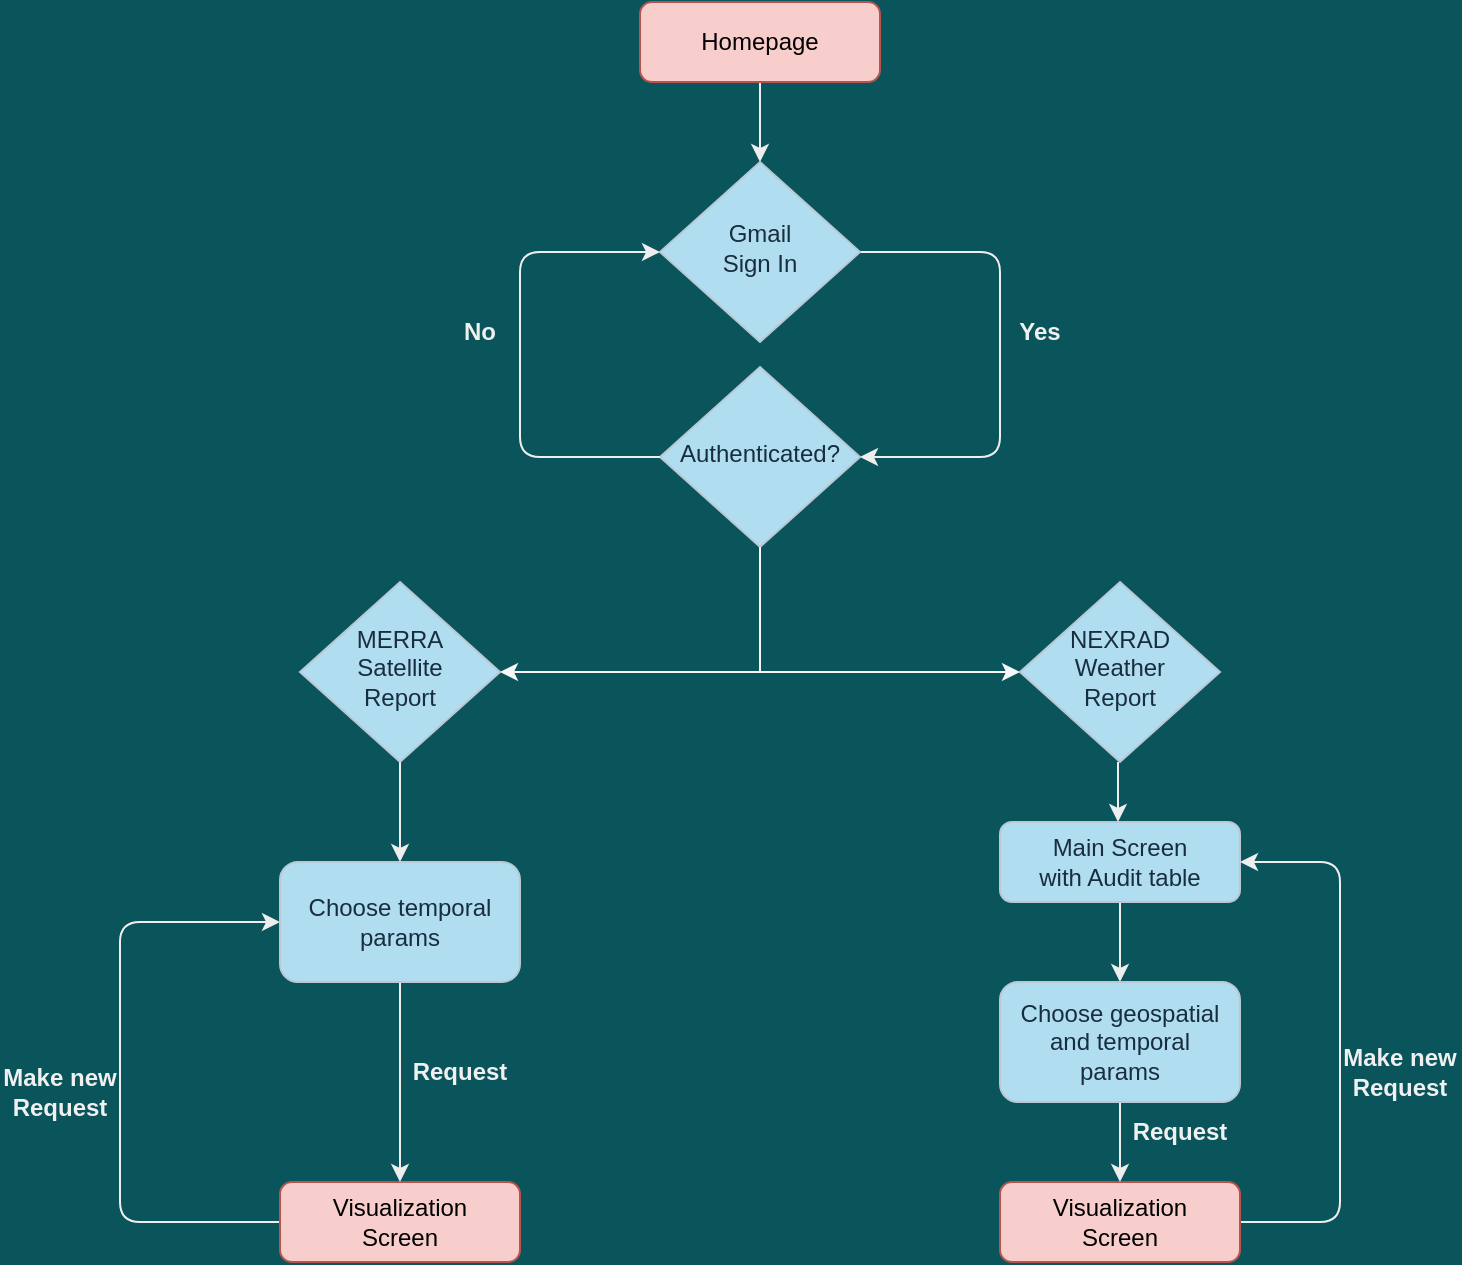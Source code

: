 <mxfile version="17.4.0" type="device"><diagram id="C5RBs43oDa-KdzZeNtuy" name="Page-1"><mxGraphModel dx="1038" dy="547" grid="1" gridSize="10" guides="1" tooltips="1" connect="1" arrows="1" fold="1" page="1" pageScale="1" pageWidth="827" pageHeight="1169" background="#09555B" math="0" shadow="0"><root><mxCell id="WIyWlLk6GJQsqaUBKTNV-0"/><mxCell id="WIyWlLk6GJQsqaUBKTNV-1" parent="WIyWlLk6GJQsqaUBKTNV-0"/><mxCell id="WIyWlLk6GJQsqaUBKTNV-6" value="Authenticated?" style="rhombus;whiteSpace=wrap;html=1;shadow=0;fontFamily=Helvetica;fontSize=12;align=center;strokeWidth=1;spacing=6;spacingTop=-4;fillColor=#B1DDF0;strokeColor=#BAC8D3;fontColor=#182E3E;" parent="WIyWlLk6GJQsqaUBKTNV-1" vertex="1"><mxGeometry x="430" y="192.5" width="100" height="90" as="geometry"/></mxCell><mxCell id="CFRg-4b3ccv60BhgpSrQ-32" style="edgeStyle=orthogonalEdgeStyle;curved=0;rounded=1;sketch=0;orthogonalLoop=1;jettySize=auto;html=1;exitX=0;exitY=0.75;exitDx=0;exitDy=0;entryX=1;entryY=0.75;entryDx=0;entryDy=0;fontColor=#F0F0F0;strokeColor=#EEEEEE;" parent="WIyWlLk6GJQsqaUBKTNV-1" target="CFRg-4b3ccv60BhgpSrQ-28" edge="1"><mxGeometry relative="1" as="geometry"><mxPoint x="250" y="250" as="sourcePoint"/></mxGeometry></mxCell><mxCell id="CFRg-4b3ccv60BhgpSrQ-48" style="edgeStyle=orthogonalEdgeStyle;curved=0;rounded=1;sketch=0;orthogonalLoop=1;jettySize=auto;html=1;exitX=0.5;exitY=1;exitDx=0;exitDy=0;entryX=0.5;entryY=0;entryDx=0;entryDy=0;fontColor=#F0F0F0;strokeColor=#EEEEEE;" parent="WIyWlLk6GJQsqaUBKTNV-1" source="WIyWlLk6GJQsqaUBKTNV-11" target="CFRg-4b3ccv60BhgpSrQ-43" edge="1"><mxGeometry relative="1" as="geometry"/></mxCell><mxCell id="WIyWlLk6GJQsqaUBKTNV-11" value="Main Screen&lt;br&gt;with Audit table" style="rounded=1;whiteSpace=wrap;html=1;fontSize=12;glass=0;strokeWidth=1;shadow=0;fillColor=#B1DDF0;strokeColor=#BAC8D3;fontColor=#182E3E;" parent="WIyWlLk6GJQsqaUBKTNV-1" vertex="1"><mxGeometry x="600" y="420" width="120" height="40" as="geometry"/></mxCell><mxCell id="CFRg-4b3ccv60BhgpSrQ-6" style="edgeStyle=orthogonalEdgeStyle;rounded=0;orthogonalLoop=1;jettySize=auto;html=1;exitX=0;exitY=0.5;exitDx=0;exitDy=0;labelBackgroundColor=#09555B;strokeColor=#EEEEEE;fontColor=#FFFFFF;entryX=1;entryY=0.5;entryDx=0;entryDy=0;" parent="WIyWlLk6GJQsqaUBKTNV-1" source="CFRg-4b3ccv60BhgpSrQ-2" edge="1"><mxGeometry relative="1" as="geometry"><mxPoint x="370" y="240" as="targetPoint"/></mxGeometry></mxCell><mxCell id="CFRg-4b3ccv60BhgpSrQ-33" style="edgeStyle=orthogonalEdgeStyle;curved=0;rounded=1;sketch=0;orthogonalLoop=1;jettySize=auto;html=1;exitX=1;exitY=0.25;exitDx=0;exitDy=0;entryX=0;entryY=0.25;entryDx=0;entryDy=0;fontColor=#F0F0F0;strokeColor=#EEEEEE;" parent="WIyWlLk6GJQsqaUBKTNV-1" source="CFRg-4b3ccv60BhgpSrQ-28" edge="1"><mxGeometry relative="1" as="geometry"><mxPoint x="250" y="230" as="targetPoint"/></mxGeometry></mxCell><mxCell id="CFRg-4b3ccv60BhgpSrQ-36" style="edgeStyle=orthogonalEdgeStyle;curved=0;rounded=1;sketch=0;orthogonalLoop=1;jettySize=auto;html=1;exitX=0.5;exitY=1;exitDx=0;exitDy=0;entryX=0.5;entryY=0;entryDx=0;entryDy=0;fontColor=#F0F0F0;strokeColor=#EEEEEE;" parent="WIyWlLk6GJQsqaUBKTNV-1" source="CFRg-4b3ccv60BhgpSrQ-34" target="CFRg-4b3ccv60BhgpSrQ-35" edge="1"><mxGeometry relative="1" as="geometry"/></mxCell><mxCell id="CFRg-4b3ccv60BhgpSrQ-34" value="Homepage" style="rounded=1;whiteSpace=wrap;html=1;fontSize=12;glass=0;strokeWidth=1;shadow=0;fillColor=#f8cecc;strokeColor=#b85450;" parent="WIyWlLk6GJQsqaUBKTNV-1" vertex="1"><mxGeometry x="420" y="10" width="120" height="40" as="geometry"/></mxCell><mxCell id="CFRg-4b3ccv60BhgpSrQ-38" style="edgeStyle=orthogonalEdgeStyle;curved=0;rounded=1;sketch=0;orthogonalLoop=1;jettySize=auto;html=1;exitX=1;exitY=0.5;exitDx=0;exitDy=0;entryX=1;entryY=0.5;entryDx=0;entryDy=0;fontColor=#F0F0F0;strokeColor=#EEEEEE;" parent="WIyWlLk6GJQsqaUBKTNV-1" source="CFRg-4b3ccv60BhgpSrQ-35" target="WIyWlLk6GJQsqaUBKTNV-6" edge="1"><mxGeometry relative="1" as="geometry"><mxPoint x="530" y="107.5" as="sourcePoint"/><mxPoint x="650" y="192.5" as="targetPoint"/><Array as="points"><mxPoint x="600" y="135"/><mxPoint x="600" y="238"/></Array></mxGeometry></mxCell><mxCell id="CFRg-4b3ccv60BhgpSrQ-35" value="Gmail&lt;br&gt;Sign In" style="rhombus;whiteSpace=wrap;html=1;shadow=0;fontFamily=Helvetica;fontSize=12;align=center;strokeWidth=1;spacing=6;spacingTop=-4;fillColor=#B1DDF0;strokeColor=#BAC8D3;fontColor=#182E3E;" parent="WIyWlLk6GJQsqaUBKTNV-1" vertex="1"><mxGeometry x="430" y="90" width="100" height="90" as="geometry"/></mxCell><mxCell id="CFRg-4b3ccv60BhgpSrQ-50" style="edgeStyle=orthogonalEdgeStyle;curved=0;rounded=1;sketch=0;orthogonalLoop=1;jettySize=auto;html=1;exitX=1;exitY=0.5;exitDx=0;exitDy=0;entryX=1;entryY=0.5;entryDx=0;entryDy=0;fontColor=#F0F0F0;strokeColor=#EEEEEE;" parent="WIyWlLk6GJQsqaUBKTNV-1" source="CFRg-4b3ccv60BhgpSrQ-41" target="WIyWlLk6GJQsqaUBKTNV-11" edge="1"><mxGeometry relative="1" as="geometry"><Array as="points"><mxPoint x="770" y="620"/><mxPoint x="770" y="440"/></Array></mxGeometry></mxCell><mxCell id="CFRg-4b3ccv60BhgpSrQ-41" value="Visualization&lt;br&gt;Screen" style="rounded=1;whiteSpace=wrap;html=1;fontSize=12;glass=0;strokeWidth=1;shadow=0;fillColor=#f8cecc;strokeColor=#b85450;" parent="WIyWlLk6GJQsqaUBKTNV-1" vertex="1"><mxGeometry x="600" y="600" width="120" height="40" as="geometry"/></mxCell><mxCell id="CFRg-4b3ccv60BhgpSrQ-42" value="Make new Request" style="text;html=1;strokeColor=none;fillColor=none;align=center;verticalAlign=middle;whiteSpace=wrap;rounded=0;fontColor=#F0F0F0;fontStyle=1" parent="WIyWlLk6GJQsqaUBKTNV-1" vertex="1"><mxGeometry x="770" y="530" width="60" height="30" as="geometry"/></mxCell><mxCell id="CFRg-4b3ccv60BhgpSrQ-49" value="" style="edgeStyle=orthogonalEdgeStyle;curved=0;rounded=1;sketch=0;orthogonalLoop=1;jettySize=auto;html=1;fontColor=#F0F0F0;strokeColor=#EEEEEE;" parent="WIyWlLk6GJQsqaUBKTNV-1" source="CFRg-4b3ccv60BhgpSrQ-43" target="CFRg-4b3ccv60BhgpSrQ-41" edge="1"><mxGeometry relative="1" as="geometry"/></mxCell><mxCell id="CFRg-4b3ccv60BhgpSrQ-43" value="Choose geospatial and temporal &lt;br&gt;params" style="rounded=1;whiteSpace=wrap;html=1;fontSize=12;glass=0;strokeWidth=1;shadow=0;fillColor=#B1DDF0;strokeColor=#BAC8D3;fontColor=#182E3E;" parent="WIyWlLk6GJQsqaUBKTNV-1" vertex="1"><mxGeometry x="600" y="500" width="120" height="60" as="geometry"/></mxCell><mxCell id="CFRg-4b3ccv60BhgpSrQ-51" value="Request" style="text;html=1;strokeColor=none;fillColor=none;align=center;verticalAlign=middle;whiteSpace=wrap;rounded=0;fontColor=#F0F0F0;fontStyle=1" parent="WIyWlLk6GJQsqaUBKTNV-1" vertex="1"><mxGeometry x="660" y="560" width="60" height="30" as="geometry"/></mxCell><mxCell id="_yY9t5miPMzGeDGNjttl-2" style="edgeStyle=orthogonalEdgeStyle;curved=0;rounded=1;sketch=0;orthogonalLoop=1;jettySize=auto;html=1;exitX=0;exitY=0.5;exitDx=0;exitDy=0;entryX=0;entryY=0.5;entryDx=0;entryDy=0;fontColor=#F0F0F0;strokeColor=#EEEEEE;" edge="1" parent="WIyWlLk6GJQsqaUBKTNV-1" source="WIyWlLk6GJQsqaUBKTNV-6" target="CFRg-4b3ccv60BhgpSrQ-35"><mxGeometry relative="1" as="geometry"><mxPoint x="380" y="142.5" as="sourcePoint"/><mxPoint x="430" y="107.5" as="targetPoint"/><Array as="points"><mxPoint x="360" y="238"/><mxPoint x="360" y="135"/></Array></mxGeometry></mxCell><mxCell id="_yY9t5miPMzGeDGNjttl-4" value="No" style="text;html=1;strokeColor=none;fillColor=none;align=center;verticalAlign=middle;whiteSpace=wrap;rounded=0;fontColor=#F0F0F0;fontStyle=1" vertex="1" parent="WIyWlLk6GJQsqaUBKTNV-1"><mxGeometry x="310" y="160" width="60" height="30" as="geometry"/></mxCell><mxCell id="_yY9t5miPMzGeDGNjttl-5" value="Yes" style="text;html=1;strokeColor=none;fillColor=none;align=center;verticalAlign=middle;whiteSpace=wrap;rounded=0;fontColor=#F0F0F0;fontStyle=1" vertex="1" parent="WIyWlLk6GJQsqaUBKTNV-1"><mxGeometry x="590" y="160" width="60" height="30" as="geometry"/></mxCell><mxCell id="_yY9t5miPMzGeDGNjttl-6" value="NEXRAD&lt;br&gt;Weather&lt;br&gt;&lt;span style=&quot;color: rgba(0 , 0 , 0 , 0) ; font-family: monospace ; font-size: 0px&quot;&gt;%3CmxGraphModel%3E%3Croot%3E%3CmxCell%20id%3D%220%22%2F%3E%3CmxCell%20id%3D%221%22%20parent%3D%220%22%2F%3E%3CmxCell%20id%3D%222%22%20value%3D%22Authenticated%3F%22%20style%3D%22rhombus%3BwhiteSpace%3Dwrap%3Bhtml%3D1%3Bshadow%3D0%3BfontFamily%3DHelvetica%3BfontSize%3D12%3Balign%3Dcenter%3BstrokeWidth%3D1%3Bspacing%3D6%3BspacingTop%3D-4%3BfillColor%3D%23B1DDF0%3BstrokeColor%3D%23BAC8D3%3BfontColor%3D%23182E3E%3B%22%20vertex%3D%221%22%20parent%3D%221%22%3E%3CmxGeometry%20x%3D%22430%22%20y%3D%22192.5%22%20width%3D%22100%22%20height%3D%2290%22%20as%3D%22geometry%22%2F%3E%3C%2FmxCell%3E%3C%2Froot%3E%3C%2FmxGraphModel%3E&lt;/span&gt;Report" style="rhombus;whiteSpace=wrap;html=1;shadow=0;fontFamily=Helvetica;fontSize=12;align=center;strokeWidth=1;spacing=6;spacingTop=-4;fillColor=#B1DDF0;strokeColor=#BAC8D3;fontColor=#182E3E;" vertex="1" parent="WIyWlLk6GJQsqaUBKTNV-1"><mxGeometry x="610" y="300" width="100" height="90" as="geometry"/></mxCell><mxCell id="_yY9t5miPMzGeDGNjttl-7" value="MERRA&lt;br&gt;Satellite&lt;br&gt;&lt;span style=&quot;color: rgba(0 , 0 , 0 , 0) ; font-family: monospace ; font-size: 0px&quot;&gt;%3CmxGraphModel%3E%3Croot%3E%3CmxCell%20id%3D%220%22%2F%3E%3CmxCell%20id%3D%221%22%20parent%3D%220%22%2F%3E%3CmxCell%20id%3D%222%22%20value%3D%22Authenticated%3F%22%20style%3D%22rhombus%3BwhiteSpace%3Dwrap%3Bhtml%3D1%3Bshadow%3D0%3BfontFamily%3DHelvetica%3BfontSize%3D12%3Balign%3Dcenter%3BstrokeWidth%3D1%3Bspacing%3D6%3BspacingTop%3D-4%3BfillColor%3D%23B1DDF0%3BstrokeColor%3D%23BAC8D3%3BfontColor%3D%23182E3E%3B%22%20vertex%3D%221%22%20parent%3D%221%22%3E%3CmxGeometry%20x%3D%22430%22%20y%3D%22192.5%22%20width%3D%22100%22%20height%3D%2290%22%20as%3D%22geometry%22%2F%3E%3C%2FmxCell%3E%3C%2Froot%3E%3C%2FmxGraphModel%3E&lt;/span&gt;Report" style="rhombus;whiteSpace=wrap;html=1;shadow=0;fontFamily=Helvetica;fontSize=12;align=center;strokeWidth=1;spacing=6;spacingTop=-4;fillColor=#B1DDF0;strokeColor=#BAC8D3;fontColor=#182E3E;" vertex="1" parent="WIyWlLk6GJQsqaUBKTNV-1"><mxGeometry x="250" y="300" width="100" height="90" as="geometry"/></mxCell><mxCell id="_yY9t5miPMzGeDGNjttl-8" style="edgeStyle=orthogonalEdgeStyle;curved=0;rounded=1;sketch=0;orthogonalLoop=1;jettySize=auto;html=1;exitX=0.5;exitY=1;exitDx=0;exitDy=0;fontColor=#F0F0F0;strokeColor=#EEEEEE;" edge="1" parent="WIyWlLk6GJQsqaUBKTNV-1"><mxGeometry relative="1" as="geometry"><mxPoint x="659" y="390" as="sourcePoint"/><mxPoint x="659" y="420" as="targetPoint"/></mxGeometry></mxCell><mxCell id="_yY9t5miPMzGeDGNjttl-11" style="edgeStyle=orthogonalEdgeStyle;curved=0;rounded=1;sketch=0;orthogonalLoop=1;jettySize=auto;html=1;exitX=0;exitY=0.5;exitDx=0;exitDy=0;entryX=0;entryY=0.5;entryDx=0;entryDy=0;fontColor=#F0F0F0;strokeColor=#EEEEEE;" edge="1" parent="WIyWlLk6GJQsqaUBKTNV-1" source="_yY9t5miPMzGeDGNjttl-12" target="_yY9t5miPMzGeDGNjttl-15"><mxGeometry relative="1" as="geometry"><Array as="points"><mxPoint x="160" y="620"/><mxPoint x="160" y="470"/></Array></mxGeometry></mxCell><mxCell id="_yY9t5miPMzGeDGNjttl-12" value="Visualization&lt;br&gt;Screen" style="rounded=1;whiteSpace=wrap;html=1;fontSize=12;glass=0;strokeWidth=1;shadow=0;fillColor=#f8cecc;strokeColor=#b85450;" vertex="1" parent="WIyWlLk6GJQsqaUBKTNV-1"><mxGeometry x="240" y="600" width="120" height="40" as="geometry"/></mxCell><mxCell id="_yY9t5miPMzGeDGNjttl-13" value="Make new Request" style="text;html=1;strokeColor=none;fillColor=none;align=center;verticalAlign=middle;whiteSpace=wrap;rounded=0;fontColor=#F0F0F0;fontStyle=1" vertex="1" parent="WIyWlLk6GJQsqaUBKTNV-1"><mxGeometry x="100" y="540" width="60" height="30" as="geometry"/></mxCell><mxCell id="_yY9t5miPMzGeDGNjttl-14" value="" style="edgeStyle=orthogonalEdgeStyle;curved=0;rounded=1;sketch=0;orthogonalLoop=1;jettySize=auto;html=1;fontColor=#F0F0F0;strokeColor=#EEEEEE;" edge="1" parent="WIyWlLk6GJQsqaUBKTNV-1" source="_yY9t5miPMzGeDGNjttl-15" target="_yY9t5miPMzGeDGNjttl-12"><mxGeometry relative="1" as="geometry"/></mxCell><mxCell id="_yY9t5miPMzGeDGNjttl-15" value="Choose temporal &lt;br&gt;params" style="rounded=1;whiteSpace=wrap;html=1;fontSize=12;glass=0;strokeWidth=1;shadow=0;fillColor=#B1DDF0;strokeColor=#BAC8D3;fontColor=#182E3E;" vertex="1" parent="WIyWlLk6GJQsqaUBKTNV-1"><mxGeometry x="240" y="440" width="120" height="60" as="geometry"/></mxCell><mxCell id="_yY9t5miPMzGeDGNjttl-16" value="Request" style="text;html=1;strokeColor=none;fillColor=none;align=center;verticalAlign=middle;whiteSpace=wrap;rounded=0;fontColor=#F0F0F0;fontStyle=1" vertex="1" parent="WIyWlLk6GJQsqaUBKTNV-1"><mxGeometry x="300" y="530" width="60" height="30" as="geometry"/></mxCell><mxCell id="_yY9t5miPMzGeDGNjttl-18" style="edgeStyle=orthogonalEdgeStyle;curved=0;rounded=1;sketch=0;orthogonalLoop=1;jettySize=auto;html=1;fontColor=#F0F0F0;strokeColor=#EEEEEE;" edge="1" parent="WIyWlLk6GJQsqaUBKTNV-1"><mxGeometry relative="1" as="geometry"><mxPoint x="300" y="390" as="sourcePoint"/><mxPoint x="300" y="440" as="targetPoint"/></mxGeometry></mxCell><mxCell id="_yY9t5miPMzGeDGNjttl-23" value="" style="endArrow=classic;html=1;rounded=0;exitX=0.5;exitY=1;exitDx=0;exitDy=0;entryX=0;entryY=0.5;entryDx=0;entryDy=0;strokeColor=#F7F7F7;" edge="1" parent="WIyWlLk6GJQsqaUBKTNV-1" source="WIyWlLk6GJQsqaUBKTNV-6" target="_yY9t5miPMzGeDGNjttl-6"><mxGeometry width="50" height="50" relative="1" as="geometry"><mxPoint x="480" y="500" as="sourcePoint"/><mxPoint x="530" y="450" as="targetPoint"/><Array as="points"><mxPoint x="480" y="345"/></Array></mxGeometry></mxCell><mxCell id="_yY9t5miPMzGeDGNjttl-24" value="" style="endArrow=classic;html=1;rounded=0;entryX=1;entryY=0.5;entryDx=0;entryDy=0;strokeColor=#F7F7F7;" edge="1" parent="WIyWlLk6GJQsqaUBKTNV-1" target="_yY9t5miPMzGeDGNjttl-7"><mxGeometry width="50" height="50" relative="1" as="geometry"><mxPoint x="480" y="345" as="sourcePoint"/><mxPoint x="620" y="355" as="targetPoint"/><Array as="points"/></mxGeometry></mxCell></root></mxGraphModel></diagram></mxfile>